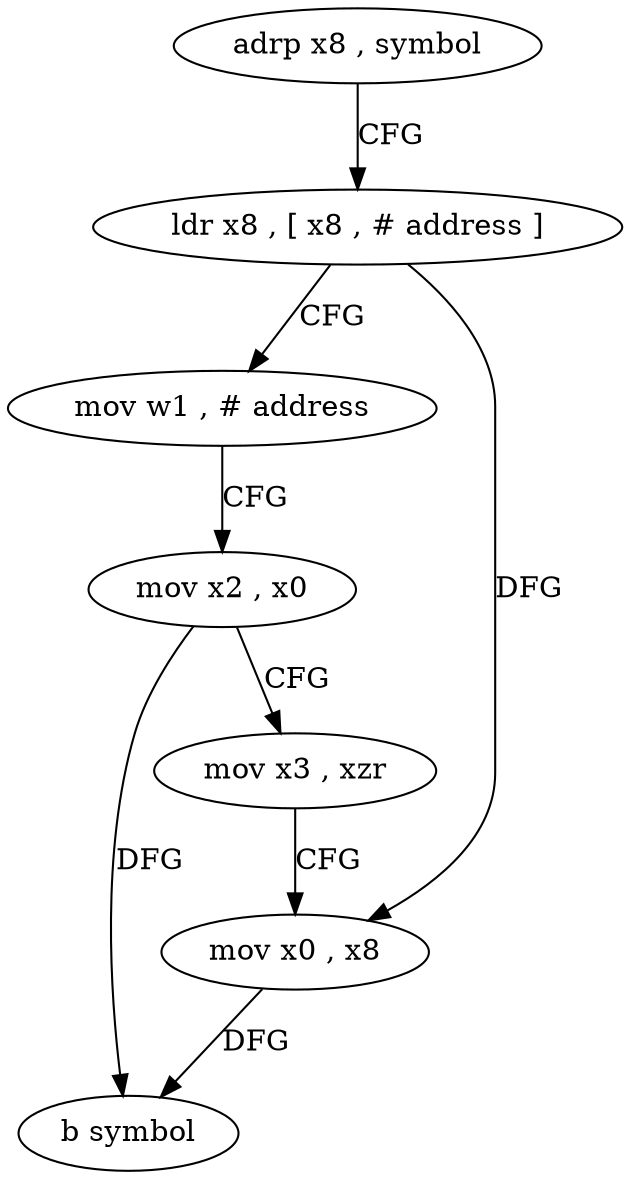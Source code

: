 digraph "func" {
"4211388" [label = "adrp x8 , symbol" ]
"4211392" [label = "ldr x8 , [ x8 , # address ]" ]
"4211396" [label = "mov w1 , # address" ]
"4211400" [label = "mov x2 , x0" ]
"4211404" [label = "mov x3 , xzr" ]
"4211408" [label = "mov x0 , x8" ]
"4211412" [label = "b symbol" ]
"4211388" -> "4211392" [ label = "CFG" ]
"4211392" -> "4211396" [ label = "CFG" ]
"4211392" -> "4211408" [ label = "DFG" ]
"4211396" -> "4211400" [ label = "CFG" ]
"4211400" -> "4211404" [ label = "CFG" ]
"4211400" -> "4211412" [ label = "DFG" ]
"4211404" -> "4211408" [ label = "CFG" ]
"4211408" -> "4211412" [ label = "DFG" ]
}

